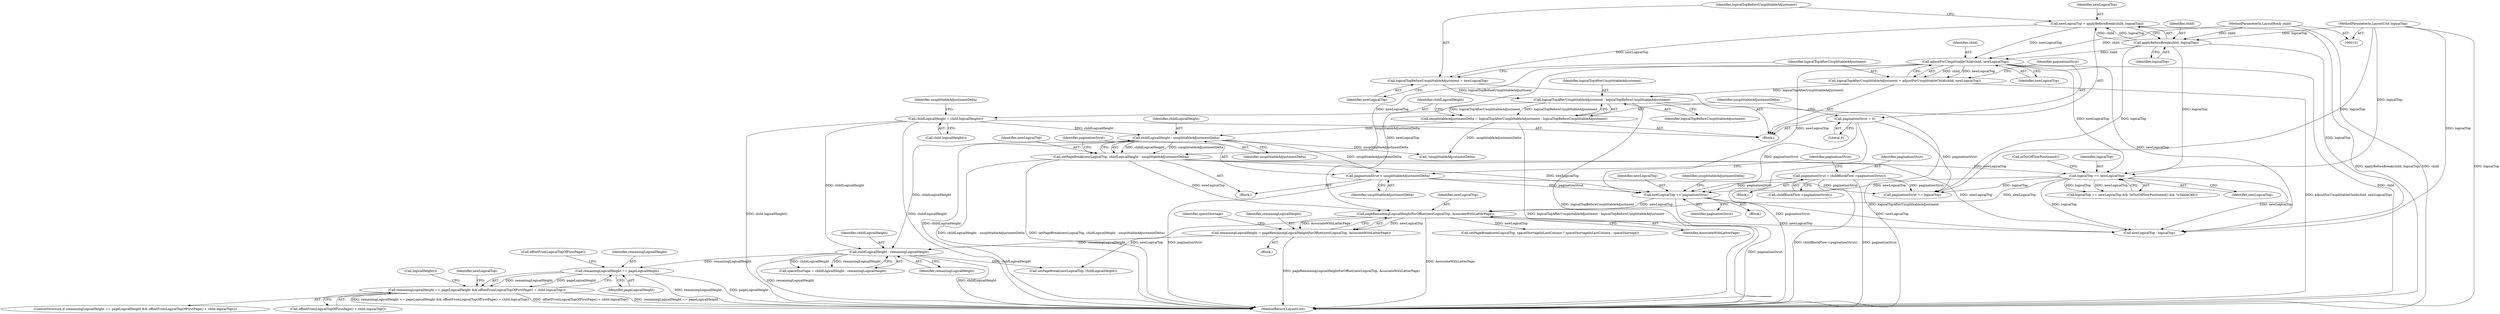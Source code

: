 digraph "1_Chrome_ce70785c73a2b7cf2b34de0d8439ca31929b4743@API" {
"1000239" [label="(Call,remainingLogicalHeight == pageLogicalHeight)"];
"1000216" [label="(Call,childLogicalHeight - remainingLogicalHeight)"];
"1000150" [label="(Call,childLogicalHeight - unsplittableAdjustmentDelta)"];
"1000142" [label="(Call,childLogicalHeight = child.logicalHeight())"];
"1000136" [label="(Call,unsplittableAdjustmentDelta = logicalTopAfterUnsplittableAdjustment - logicalTopBeforeUnsplittableAdjustment)"];
"1000138" [label="(Call,logicalTopAfterUnsplittableAdjustment - logicalTopBeforeUnsplittableAdjustment)"];
"1000126" [label="(Call,logicalTopAfterUnsplittableAdjustment = adjustForUnsplittableChild(child, newLogicalTop))"];
"1000128" [label="(Call,adjustForUnsplittableChild(child, newLogicalTop))"];
"1000118" [label="(Call,applyBeforeBreak(child, logicalTop))"];
"1000103" [label="(MethodParameterIn,LayoutBox& child)"];
"1000102" [label="(MethodParameterIn,LayoutUnit logicalTop)"];
"1000116" [label="(Call,newLogicalTop = applyBeforeBreak(child, logicalTop))"];
"1000122" [label="(Call,logicalTopBeforeUnsplittableAdjustment = newLogicalTop)"];
"1000208" [label="(Call,remainingLogicalHeight = pageRemainingLogicalHeightForOffset(newLogicalTop, AssociateWithLatterPage))"];
"1000210" [label="(Call,pageRemainingLogicalHeightForOffset(newLogicalTop, AssociateWithLatterPage))"];
"1000148" [label="(Call,setPageBreak(newLogicalTop, childLogicalHeight - unsplittableAdjustmentDelta))"];
"1000172" [label="(Call,logicalTop == newLogicalTop)"];
"1000197" [label="(Call,newLogicalTop += paginationStrut)"];
"1000132" [label="(Call,paginationStrut = 0)"];
"1000153" [label="(Call,paginationStrut = unsplittableAdjustmentDelta)"];
"1000162" [label="(Call,paginationStrut = childBlockFlow->paginationStrut())"];
"1000238" [label="(Call,remainingLogicalHeight == pageLogicalHeight && offsetFromLogicalTopOfFirstPage() + child.logicalTop())"];
"1000246" [label="(Call,setPageBreak(newLogicalTop, childLogicalHeight))"];
"1000154" [label="(Identifier,paginationStrut)"];
"1000132" [label="(Call,paginationStrut = 0)"];
"1000162" [label="(Call,paginationStrut = childBlockFlow->paginationStrut())"];
"1000142" [label="(Call,childLogicalHeight = child.logicalHeight())"];
"1000138" [label="(Call,logicalTopAfterUnsplittableAdjustment - logicalTopBeforeUnsplittableAdjustment)"];
"1000119" [label="(Identifier,child)"];
"1000105" [label="(Block,)"];
"1000140" [label="(Identifier,logicalTopBeforeUnsplittableAdjustment)"];
"1000117" [label="(Identifier,newLogicalTop)"];
"1000237" [label="(ControlStructure,if (remainingLogicalHeight == pageLogicalHeight && offsetFromLogicalTopOfFirstPage() + child.logicalTop()))"];
"1000153" [label="(Call,paginationStrut = unsplittableAdjustmentDelta)"];
"1000103" [label="(MethodParameterIn,LayoutBox& child)"];
"1000242" [label="(Call,offsetFromLogicalTopOfFirstPage() + child.logicalTop())"];
"1000123" [label="(Identifier,logicalTopBeforeUnsplittableAdjustment)"];
"1000163" [label="(Identifier,paginationStrut)"];
"1000118" [label="(Call,applyBeforeBreak(child, logicalTop))"];
"1000173" [label="(Identifier,logicalTop)"];
"1000136" [label="(Call,unsplittableAdjustmentDelta = logicalTopAfterUnsplittableAdjustment - logicalTopBeforeUnsplittableAdjustment)"];
"1000155" [label="(Identifier,unsplittableAdjustmentDelta)"];
"1000251" [label="(Call,logicalHeight())"];
"1000161" [label="(Block,)"];
"1000129" [label="(Identifier,child)"];
"1000177" [label="(Call,isOutOfFlowPositioned())"];
"1000150" [label="(Call,childLogicalHeight - unsplittableAdjustmentDelta)"];
"1000151" [label="(Identifier,childLogicalHeight)"];
"1000206" [label="(Block,)"];
"1000216" [label="(Call,childLogicalHeight - remainingLogicalHeight)"];
"1000257" [label="(MethodReturn,LayoutUnit)"];
"1000239" [label="(Call,remainingLogicalHeight == pageLogicalHeight)"];
"1000124" [label="(Identifier,newLogicalTop)"];
"1000147" [label="(Block,)"];
"1000164" [label="(Call,childBlockFlow->paginationStrut())"];
"1000174" [label="(Identifier,newLogicalTop)"];
"1000209" [label="(Identifier,remainingLogicalHeight)"];
"1000240" [label="(Identifier,remainingLogicalHeight)"];
"1000198" [label="(Identifier,newLogicalTop)"];
"1000133" [label="(Identifier,paginationStrut)"];
"1000252" [label="(Call,newLogicalTop - logicalTop)"];
"1000230" [label="(Call,setPageBreak(newLogicalTop, spaceShortageInLastColumn ? spaceShortageInLastColumn : spaceShortage))"];
"1000202" [label="(Identifier,unsplittableAdjustmentDelta)"];
"1000197" [label="(Call,newLogicalTop += paginationStrut)"];
"1000211" [label="(Identifier,newLogicalTop)"];
"1000149" [label="(Identifier,newLogicalTop)"];
"1000134" [label="(Literal,0)"];
"1000122" [label="(Call,logicalTopBeforeUnsplittableAdjustment = newLogicalTop)"];
"1000128" [label="(Call,adjustForUnsplittableChild(child, newLogicalTop))"];
"1000152" [label="(Identifier,unsplittableAdjustmentDelta)"];
"1000238" [label="(Call,remainingLogicalHeight == pageLogicalHeight && offsetFromLogicalTopOfFirstPage() + child.logicalTop())"];
"1000126" [label="(Call,logicalTopAfterUnsplittableAdjustment = adjustForUnsplittableChild(child, newLogicalTop))"];
"1000196" [label="(Block,)"];
"1000102" [label="(MethodParameterIn,LayoutUnit logicalTop)"];
"1000201" [label="(Call,!unsplittableAdjustmentDelta)"];
"1000199" [label="(Identifier,paginationStrut)"];
"1000241" [label="(Identifier,pageLogicalHeight)"];
"1000116" [label="(Call,newLogicalTop = applyBeforeBreak(child, logicalTop))"];
"1000139" [label="(Identifier,logicalTopAfterUnsplittableAdjustment)"];
"1000214" [label="(Call,spaceShortage = childLogicalHeight - remainingLogicalHeight)"];
"1000210" [label="(Call,pageRemainingLogicalHeightForOffset(newLogicalTop, AssociateWithLatterPage))"];
"1000120" [label="(Identifier,logicalTop)"];
"1000137" [label="(Identifier,unsplittableAdjustmentDelta)"];
"1000212" [label="(Identifier,AssociateWithLatterPage)"];
"1000127" [label="(Identifier,logicalTopAfterUnsplittableAdjustment)"];
"1000247" [label="(Identifier,newLogicalTop)"];
"1000217" [label="(Identifier,childLogicalHeight)"];
"1000148" [label="(Call,setPageBreak(newLogicalTop, childLogicalHeight - unsplittableAdjustmentDelta))"];
"1000146" [label="(Identifier,unsplittableAdjustmentDelta)"];
"1000171" [label="(Call,logicalTop == newLogicalTop && !isOutOfFlowPositioned() && !isTableCell())"];
"1000130" [label="(Identifier,newLogicalTop)"];
"1000166" [label="(Identifier,paginationStrut)"];
"1000143" [label="(Identifier,childLogicalHeight)"];
"1000243" [label="(Call,offsetFromLogicalTopOfFirstPage())"];
"1000181" [label="(Call,paginationStrut += logicalTop)"];
"1000208" [label="(Call,remainingLogicalHeight = pageRemainingLogicalHeightForOffset(newLogicalTop, AssociateWithLatterPage))"];
"1000218" [label="(Identifier,remainingLogicalHeight)"];
"1000172" [label="(Call,logicalTop == newLogicalTop)"];
"1000215" [label="(Identifier,spaceShortage)"];
"1000144" [label="(Call,child.logicalHeight())"];
"1000239" -> "1000238"  [label="AST: "];
"1000239" -> "1000241"  [label="CFG: "];
"1000240" -> "1000239"  [label="AST: "];
"1000241" -> "1000239"  [label="AST: "];
"1000243" -> "1000239"  [label="CFG: "];
"1000238" -> "1000239"  [label="CFG: "];
"1000239" -> "1000257"  [label="DDG: remainingLogicalHeight"];
"1000239" -> "1000257"  [label="DDG: pageLogicalHeight"];
"1000239" -> "1000238"  [label="DDG: remainingLogicalHeight"];
"1000239" -> "1000238"  [label="DDG: pageLogicalHeight"];
"1000216" -> "1000239"  [label="DDG: remainingLogicalHeight"];
"1000216" -> "1000214"  [label="AST: "];
"1000216" -> "1000218"  [label="CFG: "];
"1000217" -> "1000216"  [label="AST: "];
"1000218" -> "1000216"  [label="AST: "];
"1000214" -> "1000216"  [label="CFG: "];
"1000216" -> "1000257"  [label="DDG: remainingLogicalHeight"];
"1000216" -> "1000257"  [label="DDG: childLogicalHeight"];
"1000216" -> "1000214"  [label="DDG: childLogicalHeight"];
"1000216" -> "1000214"  [label="DDG: remainingLogicalHeight"];
"1000150" -> "1000216"  [label="DDG: childLogicalHeight"];
"1000142" -> "1000216"  [label="DDG: childLogicalHeight"];
"1000208" -> "1000216"  [label="DDG: remainingLogicalHeight"];
"1000216" -> "1000246"  [label="DDG: childLogicalHeight"];
"1000150" -> "1000148"  [label="AST: "];
"1000150" -> "1000152"  [label="CFG: "];
"1000151" -> "1000150"  [label="AST: "];
"1000152" -> "1000150"  [label="AST: "];
"1000148" -> "1000150"  [label="CFG: "];
"1000150" -> "1000257"  [label="DDG: childLogicalHeight"];
"1000150" -> "1000148"  [label="DDG: childLogicalHeight"];
"1000150" -> "1000148"  [label="DDG: unsplittableAdjustmentDelta"];
"1000142" -> "1000150"  [label="DDG: childLogicalHeight"];
"1000136" -> "1000150"  [label="DDG: unsplittableAdjustmentDelta"];
"1000150" -> "1000153"  [label="DDG: unsplittableAdjustmentDelta"];
"1000150" -> "1000201"  [label="DDG: unsplittableAdjustmentDelta"];
"1000142" -> "1000105"  [label="AST: "];
"1000142" -> "1000144"  [label="CFG: "];
"1000143" -> "1000142"  [label="AST: "];
"1000144" -> "1000142"  [label="AST: "];
"1000146" -> "1000142"  [label="CFG: "];
"1000142" -> "1000257"  [label="DDG: child.logicalHeight()"];
"1000142" -> "1000257"  [label="DDG: childLogicalHeight"];
"1000136" -> "1000105"  [label="AST: "];
"1000136" -> "1000138"  [label="CFG: "];
"1000137" -> "1000136"  [label="AST: "];
"1000138" -> "1000136"  [label="AST: "];
"1000143" -> "1000136"  [label="CFG: "];
"1000136" -> "1000257"  [label="DDG: logicalTopAfterUnsplittableAdjustment - logicalTopBeforeUnsplittableAdjustment"];
"1000138" -> "1000136"  [label="DDG: logicalTopAfterUnsplittableAdjustment"];
"1000138" -> "1000136"  [label="DDG: logicalTopBeforeUnsplittableAdjustment"];
"1000136" -> "1000201"  [label="DDG: unsplittableAdjustmentDelta"];
"1000138" -> "1000140"  [label="CFG: "];
"1000139" -> "1000138"  [label="AST: "];
"1000140" -> "1000138"  [label="AST: "];
"1000138" -> "1000257"  [label="DDG: logicalTopBeforeUnsplittableAdjustment"];
"1000138" -> "1000257"  [label="DDG: logicalTopAfterUnsplittableAdjustment"];
"1000126" -> "1000138"  [label="DDG: logicalTopAfterUnsplittableAdjustment"];
"1000122" -> "1000138"  [label="DDG: logicalTopBeforeUnsplittableAdjustment"];
"1000126" -> "1000105"  [label="AST: "];
"1000126" -> "1000128"  [label="CFG: "];
"1000127" -> "1000126"  [label="AST: "];
"1000128" -> "1000126"  [label="AST: "];
"1000133" -> "1000126"  [label="CFG: "];
"1000126" -> "1000257"  [label="DDG: adjustForUnsplittableChild(child, newLogicalTop)"];
"1000128" -> "1000126"  [label="DDG: child"];
"1000128" -> "1000126"  [label="DDG: newLogicalTop"];
"1000128" -> "1000130"  [label="CFG: "];
"1000129" -> "1000128"  [label="AST: "];
"1000130" -> "1000128"  [label="AST: "];
"1000128" -> "1000257"  [label="DDG: child"];
"1000118" -> "1000128"  [label="DDG: child"];
"1000103" -> "1000128"  [label="DDG: child"];
"1000116" -> "1000128"  [label="DDG: newLogicalTop"];
"1000128" -> "1000148"  [label="DDG: newLogicalTop"];
"1000128" -> "1000172"  [label="DDG: newLogicalTop"];
"1000128" -> "1000197"  [label="DDG: newLogicalTop"];
"1000128" -> "1000210"  [label="DDG: newLogicalTop"];
"1000128" -> "1000252"  [label="DDG: newLogicalTop"];
"1000118" -> "1000116"  [label="AST: "];
"1000118" -> "1000120"  [label="CFG: "];
"1000119" -> "1000118"  [label="AST: "];
"1000120" -> "1000118"  [label="AST: "];
"1000116" -> "1000118"  [label="CFG: "];
"1000118" -> "1000116"  [label="DDG: child"];
"1000118" -> "1000116"  [label="DDG: logicalTop"];
"1000103" -> "1000118"  [label="DDG: child"];
"1000102" -> "1000118"  [label="DDG: logicalTop"];
"1000118" -> "1000172"  [label="DDG: logicalTop"];
"1000118" -> "1000181"  [label="DDG: logicalTop"];
"1000118" -> "1000252"  [label="DDG: logicalTop"];
"1000103" -> "1000101"  [label="AST: "];
"1000103" -> "1000257"  [label="DDG: child"];
"1000102" -> "1000101"  [label="AST: "];
"1000102" -> "1000257"  [label="DDG: logicalTop"];
"1000102" -> "1000172"  [label="DDG: logicalTop"];
"1000102" -> "1000181"  [label="DDG: logicalTop"];
"1000102" -> "1000252"  [label="DDG: logicalTop"];
"1000116" -> "1000105"  [label="AST: "];
"1000117" -> "1000116"  [label="AST: "];
"1000123" -> "1000116"  [label="CFG: "];
"1000116" -> "1000257"  [label="DDG: applyBeforeBreak(child, logicalTop)"];
"1000116" -> "1000122"  [label="DDG: newLogicalTop"];
"1000122" -> "1000105"  [label="AST: "];
"1000122" -> "1000124"  [label="CFG: "];
"1000123" -> "1000122"  [label="AST: "];
"1000124" -> "1000122"  [label="AST: "];
"1000127" -> "1000122"  [label="CFG: "];
"1000208" -> "1000206"  [label="AST: "];
"1000208" -> "1000210"  [label="CFG: "];
"1000209" -> "1000208"  [label="AST: "];
"1000210" -> "1000208"  [label="AST: "];
"1000215" -> "1000208"  [label="CFG: "];
"1000208" -> "1000257"  [label="DDG: pageRemainingLogicalHeightForOffset(newLogicalTop, AssociateWithLatterPage)"];
"1000210" -> "1000208"  [label="DDG: newLogicalTop"];
"1000210" -> "1000208"  [label="DDG: AssociateWithLatterPage"];
"1000210" -> "1000212"  [label="CFG: "];
"1000211" -> "1000210"  [label="AST: "];
"1000212" -> "1000210"  [label="AST: "];
"1000210" -> "1000257"  [label="DDG: AssociateWithLatterPage"];
"1000148" -> "1000210"  [label="DDG: newLogicalTop"];
"1000172" -> "1000210"  [label="DDG: newLogicalTop"];
"1000197" -> "1000210"  [label="DDG: newLogicalTop"];
"1000210" -> "1000230"  [label="DDG: newLogicalTop"];
"1000210" -> "1000246"  [label="DDG: newLogicalTop"];
"1000210" -> "1000252"  [label="DDG: newLogicalTop"];
"1000148" -> "1000147"  [label="AST: "];
"1000149" -> "1000148"  [label="AST: "];
"1000154" -> "1000148"  [label="CFG: "];
"1000148" -> "1000257"  [label="DDG: setPageBreak(newLogicalTop, childLogicalHeight - unsplittableAdjustmentDelta)"];
"1000148" -> "1000257"  [label="DDG: childLogicalHeight - unsplittableAdjustmentDelta"];
"1000148" -> "1000172"  [label="DDG: newLogicalTop"];
"1000148" -> "1000197"  [label="DDG: newLogicalTop"];
"1000148" -> "1000252"  [label="DDG: newLogicalTop"];
"1000172" -> "1000171"  [label="AST: "];
"1000172" -> "1000174"  [label="CFG: "];
"1000173" -> "1000172"  [label="AST: "];
"1000174" -> "1000172"  [label="AST: "];
"1000177" -> "1000172"  [label="CFG: "];
"1000171" -> "1000172"  [label="CFG: "];
"1000172" -> "1000171"  [label="DDG: logicalTop"];
"1000172" -> "1000171"  [label="DDG: newLogicalTop"];
"1000172" -> "1000181"  [label="DDG: logicalTop"];
"1000172" -> "1000197"  [label="DDG: newLogicalTop"];
"1000172" -> "1000252"  [label="DDG: newLogicalTop"];
"1000172" -> "1000252"  [label="DDG: logicalTop"];
"1000197" -> "1000196"  [label="AST: "];
"1000197" -> "1000199"  [label="CFG: "];
"1000198" -> "1000197"  [label="AST: "];
"1000199" -> "1000197"  [label="AST: "];
"1000202" -> "1000197"  [label="CFG: "];
"1000197" -> "1000257"  [label="DDG: paginationStrut"];
"1000132" -> "1000197"  [label="DDG: paginationStrut"];
"1000153" -> "1000197"  [label="DDG: paginationStrut"];
"1000162" -> "1000197"  [label="DDG: paginationStrut"];
"1000197" -> "1000252"  [label="DDG: newLogicalTop"];
"1000132" -> "1000105"  [label="AST: "];
"1000132" -> "1000134"  [label="CFG: "];
"1000133" -> "1000132"  [label="AST: "];
"1000134" -> "1000132"  [label="AST: "];
"1000137" -> "1000132"  [label="CFG: "];
"1000132" -> "1000257"  [label="DDG: paginationStrut"];
"1000132" -> "1000181"  [label="DDG: paginationStrut"];
"1000153" -> "1000147"  [label="AST: "];
"1000153" -> "1000155"  [label="CFG: "];
"1000154" -> "1000153"  [label="AST: "];
"1000155" -> "1000153"  [label="AST: "];
"1000166" -> "1000153"  [label="CFG: "];
"1000153" -> "1000257"  [label="DDG: paginationStrut"];
"1000153" -> "1000181"  [label="DDG: paginationStrut"];
"1000162" -> "1000161"  [label="AST: "];
"1000162" -> "1000164"  [label="CFG: "];
"1000163" -> "1000162"  [label="AST: "];
"1000164" -> "1000162"  [label="AST: "];
"1000166" -> "1000162"  [label="CFG: "];
"1000162" -> "1000257"  [label="DDG: childBlockFlow->paginationStrut()"];
"1000162" -> "1000257"  [label="DDG: paginationStrut"];
"1000162" -> "1000181"  [label="DDG: paginationStrut"];
"1000238" -> "1000237"  [label="AST: "];
"1000238" -> "1000242"  [label="CFG: "];
"1000242" -> "1000238"  [label="AST: "];
"1000247" -> "1000238"  [label="CFG: "];
"1000251" -> "1000238"  [label="CFG: "];
"1000238" -> "1000257"  [label="DDG: remainingLogicalHeight == pageLogicalHeight"];
"1000238" -> "1000257"  [label="DDG: remainingLogicalHeight == pageLogicalHeight && offsetFromLogicalTopOfFirstPage() + child.logicalTop()"];
"1000238" -> "1000257"  [label="DDG: offsetFromLogicalTopOfFirstPage() + child.logicalTop()"];
}
